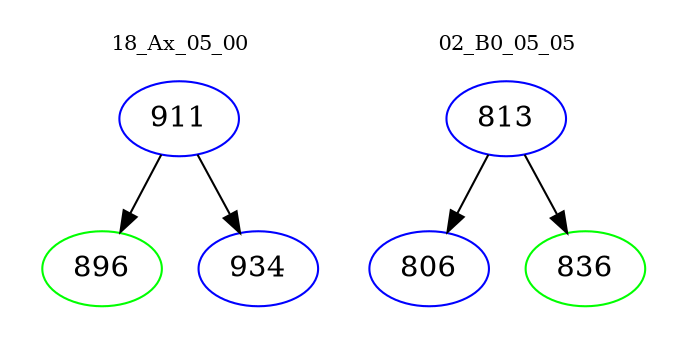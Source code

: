 digraph{
subgraph cluster_0 {
color = white
label = "18_Ax_05_00";
fontsize=10;
T0_911 [label="911", color="blue"]
T0_911 -> T0_896 [color="black"]
T0_896 [label="896", color="green"]
T0_911 -> T0_934 [color="black"]
T0_934 [label="934", color="blue"]
}
subgraph cluster_1 {
color = white
label = "02_B0_05_05";
fontsize=10;
T1_813 [label="813", color="blue"]
T1_813 -> T1_806 [color="black"]
T1_806 [label="806", color="blue"]
T1_813 -> T1_836 [color="black"]
T1_836 [label="836", color="green"]
}
}
